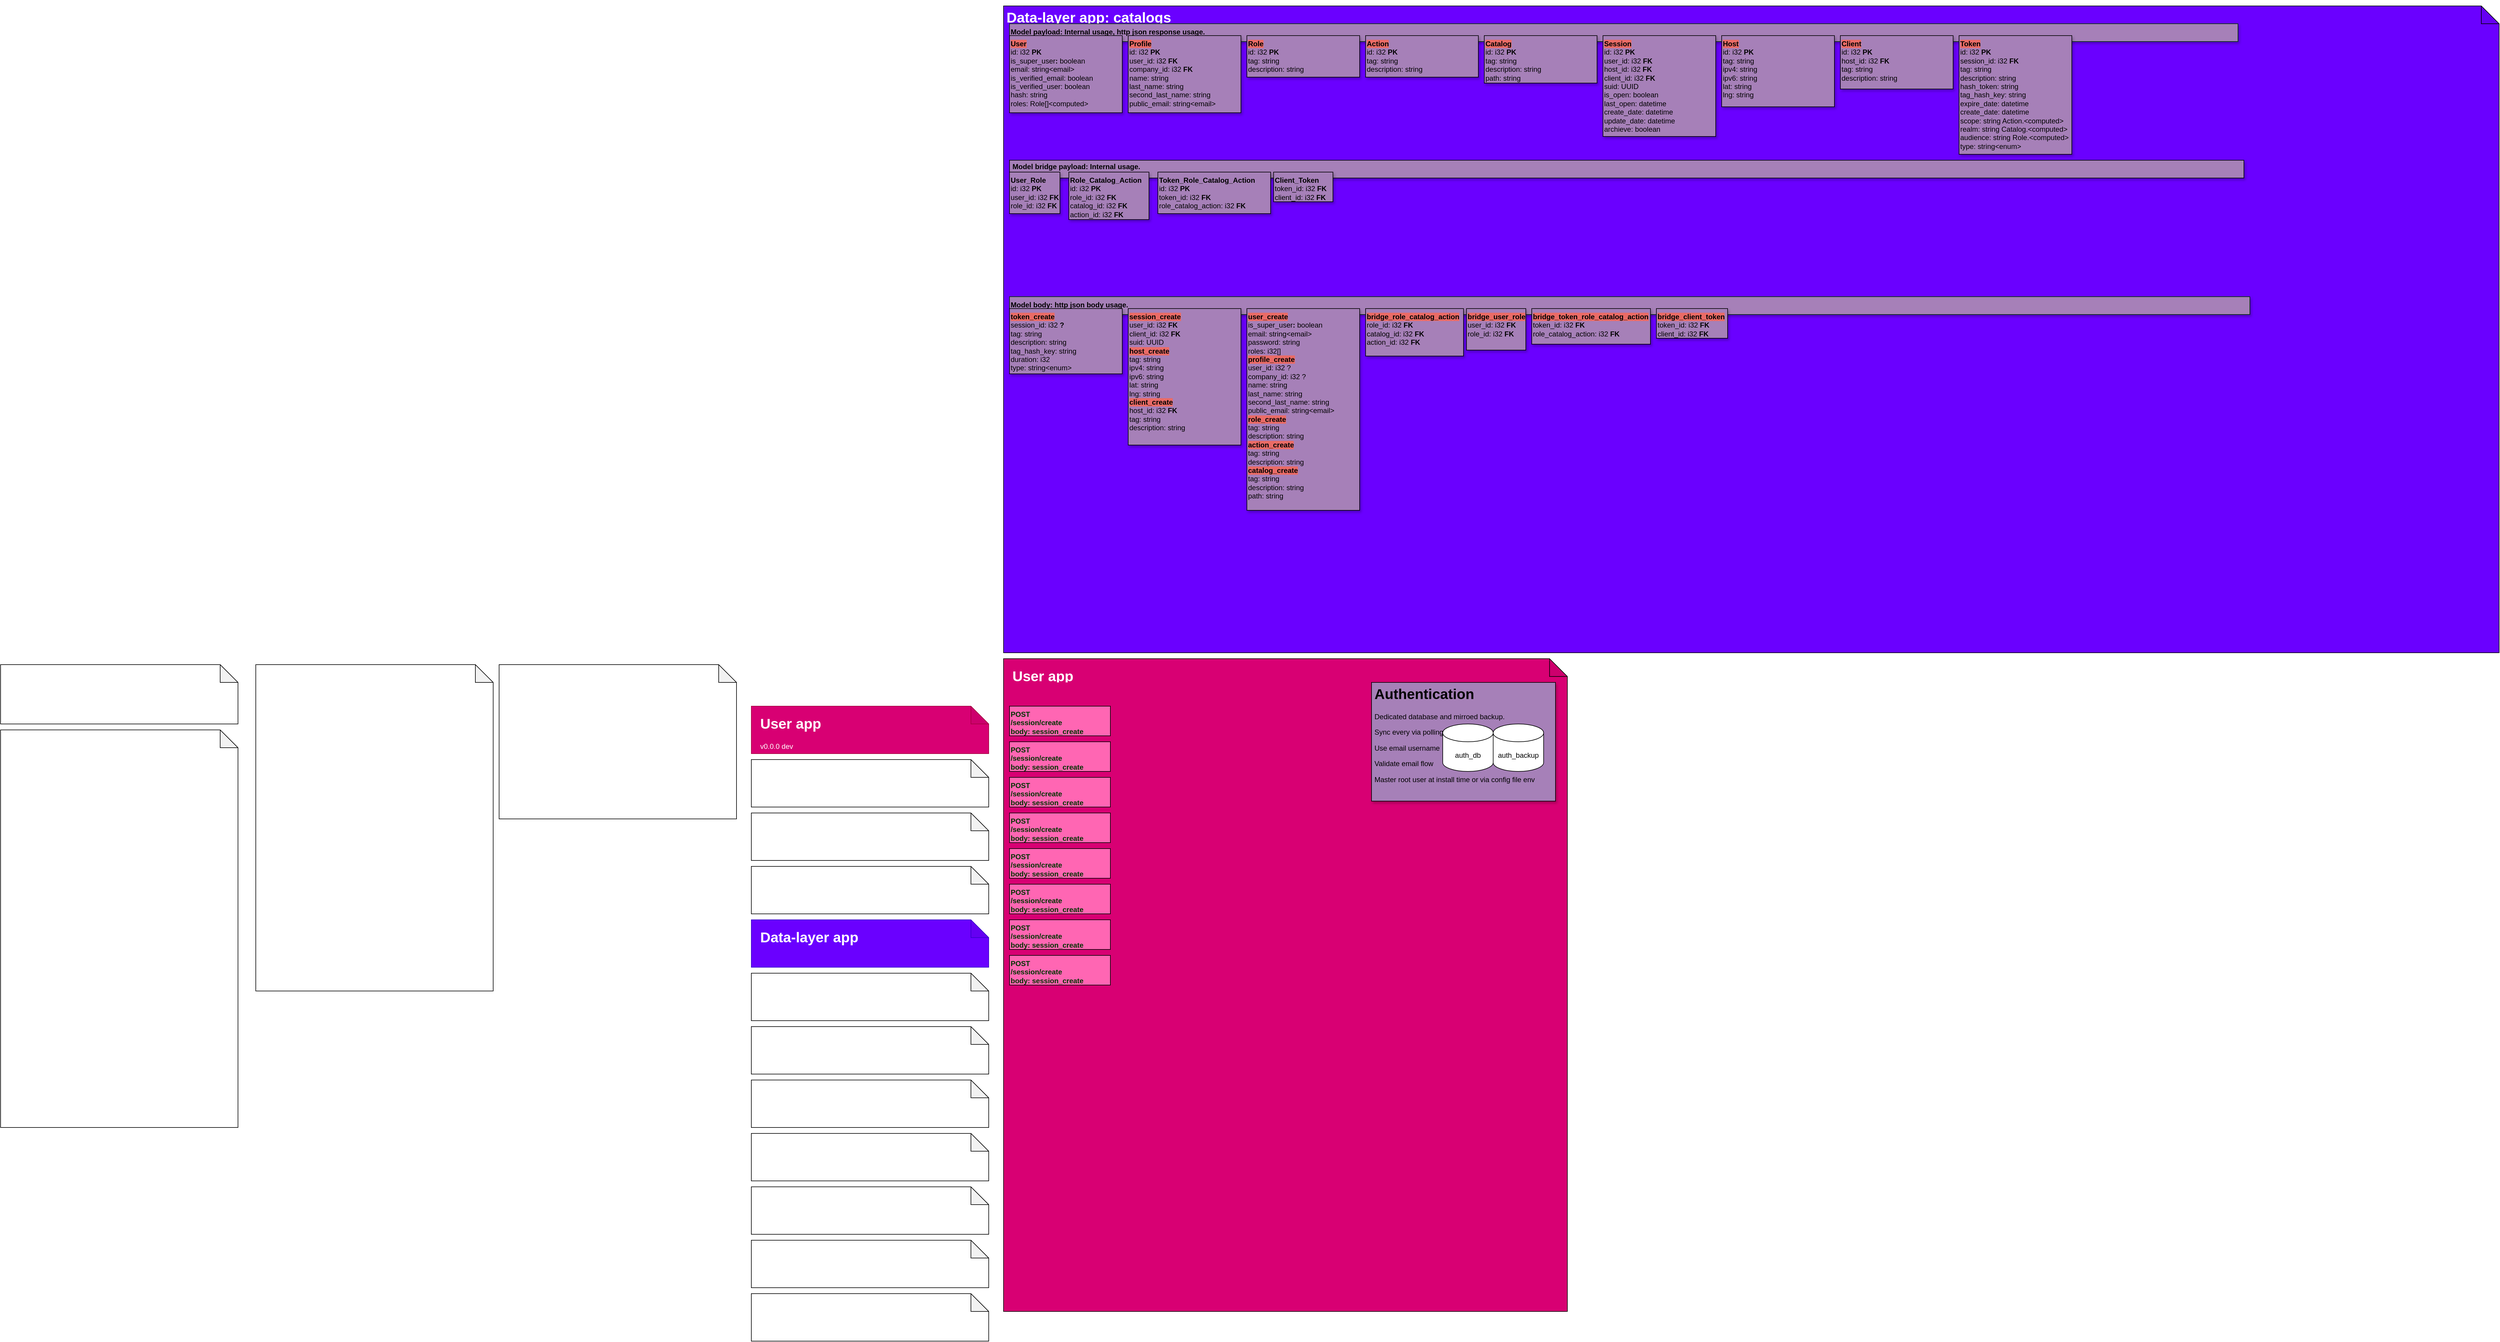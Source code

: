 <mxfile version="21.5.2" type="github">
  <diagram name="Page-1" id="CK9nf4KCI2I7pFjc9x5D">
    <mxGraphModel dx="1642" dy="3005" grid="1" gridSize="10" guides="1" tooltips="1" connect="1" arrows="1" fold="1" page="1" pageScale="1" pageWidth="850" pageHeight="1100" math="0" shadow="0">
      <root>
        <mxCell id="0" />
        <mxCell id="1" parent="0" />
        <mxCell id="qlUVa_-iQgWLDvTtryUB-4" value="" style="shape=note;whiteSpace=wrap;html=1;backgroundOutline=1;darkOpacity=0.05;fillColor=#6a00ff;fontColor=#ffffff;strokeColor=#000000;" parent="1" vertex="1">
          <mxGeometry x="1700" y="-1100" width="2520" height="1090" as="geometry" />
        </mxCell>
        <mxCell id="klHbuM8uDpRpoRBJuKRg-9" value="" style="shape=note;whiteSpace=wrap;html=1;backgroundOutline=1;darkOpacity=0.05;" parent="1" vertex="1">
          <mxGeometry x="440" y="10" width="400" height="550" as="geometry" />
        </mxCell>
        <mxCell id="klHbuM8uDpRpoRBJuKRg-10" value="&lt;h1&gt;Business rules&lt;/h1&gt;&lt;ol&gt;&lt;li&gt;Installed via wizard GUI / CLI tool.&lt;/li&gt;&lt;li&gt;Prompt to create super user at first run.&lt;/li&gt;&lt;li&gt;Automatically run migrations on run&lt;/li&gt;&lt;li&gt;Automatically detect changes in migrations sql files and restart server&lt;/li&gt;&lt;li&gt;Gracefully shutdown and restart &lt;/li&gt;&lt;li&gt;Full control over database&lt;/li&gt;&lt;li&gt;Real time database connection&lt;/li&gt;&lt;li&gt;Data analytics&lt;/li&gt;&lt;li&gt;Distinct back-end push notification from individual web app push notifications&lt;/li&gt;&lt;li&gt;Encryption ? pem access to console (dashboard)&lt;/li&gt;&lt;li&gt;idk some sort of orchestration to feature horizontal scaling... leave for future versions, start with vertical scaling only.&lt;br&gt;&lt;/li&gt;&lt;/ol&gt;&lt;div&gt;&lt;br&gt;&lt;/div&gt;&lt;div&gt;&lt;br&gt;&lt;/div&gt;" style="text;html=1;strokeColor=none;fillColor=none;spacing=5;spacingTop=-20;whiteSpace=wrap;overflow=hidden;rounded=0;fontColor=#ffffff;align=left;fontStyle=0;verticalAlign=top;" parent="1" vertex="1">
          <mxGeometry x="450" y="10" width="380" height="530" as="geometry" />
        </mxCell>
        <mxCell id="klHbuM8uDpRpoRBJuKRg-16" value="" style="shape=note;whiteSpace=wrap;html=1;backgroundOutline=1;darkOpacity=0.05;" parent="1" vertex="1">
          <mxGeometry x="10" y="10" width="400" height="100" as="geometry" />
        </mxCell>
        <mxCell id="klHbuM8uDpRpoRBJuKRg-18" value="&lt;h1&gt;Description&lt;/h1&gt;Opinionated, standalone, self hosted, flexible back-end as a service&amp;nbsp; + web dev suite. Written in rust." style="text;html=1;strokeColor=none;fillColor=none;spacing=5;spacingTop=-20;whiteSpace=wrap;overflow=hidden;rounded=0;fontColor=#ffffff;align=left;fontStyle=0;verticalAlign=top;" parent="1" vertex="1">
          <mxGeometry x="20" y="10" width="380" height="90" as="geometry" />
        </mxCell>
        <mxCell id="klHbuM8uDpRpoRBJuKRg-20" value="" style="shape=note;whiteSpace=wrap;html=1;backgroundOutline=1;darkOpacity=0.05;" parent="1" vertex="1">
          <mxGeometry x="10" y="120" width="400" height="670" as="geometry" />
        </mxCell>
        <mxCell id="klHbuM8uDpRpoRBJuKRg-21" value="&lt;h1&gt;Features&lt;br&gt;&lt;/h1&gt;&lt;div&gt;&lt;ul&gt;&lt;li&gt;Authentication, authorization, roles. &lt;br&gt;&lt;/li&gt;&lt;li&gt;PostgreSQL databases, real time snapshots, rest APIs. SQL First, ORM last.&lt;/li&gt;&lt;li&gt;Data layer interfacing. Share the same data layer with your favorite front-end (export JSON-like data structures, automatically generate widgets on studio based on data layer interfaces)&lt;br&gt;&lt;/li&gt;&lt;li&gt;Functions (lambda) (typescript with node, maybe Kotlin JVM )&lt;br&gt;&lt;/li&gt;&lt;li&gt;File storage&lt;/li&gt;&lt;li&gt;Web App manager (create, manage, deploy, configure web apps, create from template, create from scratch, use any web framework, transparent and vanilla deploy workflow assisted with GUI)&lt;br&gt;&lt;/li&gt;&lt;li&gt;Web App studio (builder)&lt;br&gt;&lt;/li&gt;&lt;li&gt;Push notifications suite. Includes simple message broker and out of the box push notifications.&lt;br&gt;&lt;/li&gt;&lt;li&gt;Web sockets suite&lt;/li&gt;&lt;li&gt;CI/CD pipelines (for web apps, functions, and external servers) &lt;br&gt;&lt;/li&gt;&lt;li&gt;GitHub integrations&lt;/li&gt;&lt;li&gt;OAuth for management and development teams&lt;/li&gt;&lt;li&gt;OAuth for end users&lt;/li&gt;&lt;li&gt;CMS out of the box (preset database, rest apis and template web app)&lt;/li&gt;&lt;li&gt;Extensible. Use the web app studio to start with a template or drag-drop common or custom widgets, extend the generated app from studio or create your own from scratch. Use this apps to extend the back-end or provide a service to your end users. Example app ideas: CMS app, CRM app, point of sale app, static website app, dynamic website app, e-commerce app, surveys app, employee messaging app, end user - employee trouble shooting messaging app, employee voice call app, real time GPS monitoring app, browser game app, download page app, file archiving app. &lt;br&gt;&lt;/li&gt;&lt;li&gt;Plugin (web apps) store&lt;/li&gt;&lt;li&gt;Customizable. Use the official dashboard, fork it or make your own UI from scratch.&lt;br&gt;&lt;/li&gt;&lt;/ul&gt;&lt;/div&gt;" style="text;html=1;strokeColor=none;fillColor=none;spacing=5;spacingTop=-20;whiteSpace=wrap;overflow=hidden;rounded=0;fontColor=#ffffff;align=left;fontStyle=0;verticalAlign=top;" parent="1" vertex="1">
          <mxGeometry x="20" y="120" width="380" height="650" as="geometry" />
        </mxCell>
        <mxCell id="YIyZL2ha0DixRXkV2q8q-3" value="" style="shape=note;whiteSpace=wrap;html=1;backgroundOutline=1;darkOpacity=0.05;" parent="1" vertex="1">
          <mxGeometry x="850" y="10" width="400" height="260" as="geometry" />
        </mxCell>
        <mxCell id="YIyZL2ha0DixRXkV2q8q-4" value="&lt;h1&gt;Requirements&lt;br&gt;&lt;/h1&gt;&lt;ul&gt;&lt;li&gt;The server ships with builtin features.&lt;br&gt;&lt;/li&gt;&lt;li&gt;The list of features shipped-in may change over time.&lt;/li&gt;&lt;li&gt;This base features are referred as &quot;&lt;b&gt;base apps&lt;/b&gt;&quot;. &lt;/li&gt;&lt;li&gt;User developed &quot;&lt;b&gt;web apps&quot; &lt;/b&gt;are expected to consume the &lt;b&gt;base apps&lt;/b&gt; resources. Like hosting app, file storage app, data layer app, etc.&lt;/li&gt;&lt;li&gt;Features that consist of whole projects are described in the scope of back-end and server-side code. &lt;/li&gt;&lt;li&gt;By design any business logic should be implemented in this server to avoid duplication of architecture layers.&lt;/li&gt;&lt;li&gt;Application logic is OK to be implemented and described on the specific project requirements.&lt;/li&gt;&lt;/ul&gt;&lt;div&gt;&lt;br&gt;&lt;/div&gt;&lt;br&gt;&lt;div&gt;&lt;br&gt;&lt;/div&gt;" style="text;html=1;strokeColor=none;fillColor=none;spacing=5;spacingTop=-20;whiteSpace=wrap;overflow=hidden;rounded=0;fontColor=#ffffff;align=left;fontStyle=0;verticalAlign=top;" parent="1" vertex="1">
          <mxGeometry x="860" y="10" width="380" height="250" as="geometry" />
        </mxCell>
        <mxCell id="YIyZL2ha0DixRXkV2q8q-7" value="" style="shape=note;whiteSpace=wrap;html=1;backgroundOutline=1;darkOpacity=0.05;fillColor=#d80073;fontColor=#ffffff;strokeColor=#A50040;" parent="1" vertex="1">
          <mxGeometry x="1275" y="80" width="400" height="80" as="geometry" />
        </mxCell>
        <mxCell id="fmhTsbL_tRKqL0MWWiDu-1" value="&lt;h1&gt;User app&lt;br&gt;&lt;/h1&gt;&lt;div&gt;v0.0.0 dev &lt;br&gt;&lt;/div&gt;&lt;br&gt;&lt;div&gt;&lt;br&gt;&lt;/div&gt;" style="text;html=1;strokeColor=none;fillColor=none;spacing=5;spacingTop=-20;whiteSpace=wrap;overflow=hidden;rounded=0;fontColor=#ffffff;align=left;fontStyle=0;verticalAlign=top;" parent="1" vertex="1">
          <mxGeometry x="1285" y="90" width="380" height="70" as="geometry" />
        </mxCell>
        <mxCell id="fmhTsbL_tRKqL0MWWiDu-2" value="" style="shape=note;whiteSpace=wrap;html=1;backgroundOutline=1;darkOpacity=0.05;" parent="1" vertex="1">
          <mxGeometry x="1275" y="170" width="400" height="80" as="geometry" />
        </mxCell>
        <mxCell id="fmhTsbL_tRKqL0MWWiDu-3" value="&lt;h1&gt;Storage app&lt;br&gt;&lt;/h1&gt;&lt;div&gt;&lt;br&gt;&lt;/div&gt;&lt;br&gt;&lt;div&gt;&lt;br&gt;&lt;/div&gt;" style="text;html=1;strokeColor=none;fillColor=none;spacing=5;spacingTop=-20;whiteSpace=wrap;overflow=hidden;rounded=0;fontColor=#ffffff;align=left;fontStyle=0;verticalAlign=top;" parent="1" vertex="1">
          <mxGeometry x="1285" y="180" width="380" height="60" as="geometry" />
        </mxCell>
        <mxCell id="fmhTsbL_tRKqL0MWWiDu-4" value="" style="shape=note;whiteSpace=wrap;html=1;backgroundOutline=1;darkOpacity=0.05;" parent="1" vertex="1">
          <mxGeometry x="1275" y="260" width="400" height="80" as="geometry" />
        </mxCell>
        <mxCell id="fmhTsbL_tRKqL0MWWiDu-5" value="&lt;h1&gt;Hosting app&lt;br&gt;&lt;/h1&gt;&lt;div&gt;&lt;br&gt;&lt;/div&gt;&lt;br&gt;&lt;div&gt;&lt;br&gt;&lt;/div&gt;" style="text;html=1;strokeColor=none;fillColor=none;spacing=5;spacingTop=-20;whiteSpace=wrap;overflow=hidden;rounded=0;fontColor=#ffffff;align=left;fontStyle=0;verticalAlign=top;" parent="1" vertex="1">
          <mxGeometry x="1285" y="270" width="380" height="60" as="geometry" />
        </mxCell>
        <mxCell id="fmhTsbL_tRKqL0MWWiDu-8" value="" style="shape=note;whiteSpace=wrap;html=1;backgroundOutline=1;darkOpacity=0.05;" parent="1" vertex="1">
          <mxGeometry x="1275" y="350" width="400" height="80" as="geometry" />
        </mxCell>
        <mxCell id="fmhTsbL_tRKqL0MWWiDu-9" value="&lt;h1&gt;Databases app&lt;br&gt;&lt;/h1&gt;&lt;div&gt;&lt;br&gt;&lt;/div&gt;&lt;br&gt;&lt;div&gt;&lt;br&gt;&lt;/div&gt;" style="text;html=1;strokeColor=none;fillColor=none;spacing=5;spacingTop=-20;whiteSpace=wrap;overflow=hidden;rounded=0;fontColor=#ffffff;align=left;fontStyle=0;verticalAlign=top;" parent="1" vertex="1">
          <mxGeometry x="1285" y="360" width="380" height="60" as="geometry" />
        </mxCell>
        <mxCell id="fmhTsbL_tRKqL0MWWiDu-10" value="" style="shape=note;whiteSpace=wrap;html=1;backgroundOutline=1;darkOpacity=0.05;fillColor=#6a00ff;fontColor=#ffffff;strokeColor=#3700CC;" parent="1" vertex="1">
          <mxGeometry x="1275" y="440" width="400" height="80" as="geometry" />
        </mxCell>
        <mxCell id="fmhTsbL_tRKqL0MWWiDu-11" value="&lt;h1&gt;Data-layer app&lt;br&gt;&lt;/h1&gt;&lt;div&gt;&lt;br&gt;&lt;/div&gt;&lt;br&gt;&lt;div&gt;&lt;br&gt;&lt;/div&gt;" style="text;html=1;strokeColor=none;fillColor=none;spacing=5;spacingTop=-20;whiteSpace=wrap;overflow=hidden;rounded=0;fontColor=#ffffff;align=left;fontStyle=0;verticalAlign=top;" parent="1" vertex="1">
          <mxGeometry x="1285" y="450" width="380" height="60" as="geometry" />
        </mxCell>
        <mxCell id="fmhTsbL_tRKqL0MWWiDu-12" value="" style="shape=note;whiteSpace=wrap;html=1;backgroundOutline=1;darkOpacity=0.05;" parent="1" vertex="1">
          <mxGeometry x="1275" y="530" width="400" height="80" as="geometry" />
        </mxCell>
        <mxCell id="fmhTsbL_tRKqL0MWWiDu-13" value="&lt;h1&gt;Web-apps app&lt;br&gt;&lt;/h1&gt;&lt;div&gt;&lt;br&gt;&lt;/div&gt;&lt;br&gt;&lt;div&gt;&lt;br&gt;&lt;/div&gt;" style="text;html=1;strokeColor=none;fillColor=none;spacing=5;spacingTop=-20;whiteSpace=wrap;overflow=hidden;rounded=0;fontColor=#ffffff;align=left;fontStyle=0;verticalAlign=top;" parent="1" vertex="1">
          <mxGeometry x="1285" y="540" width="380" height="60" as="geometry" />
        </mxCell>
        <mxCell id="fmhTsbL_tRKqL0MWWiDu-14" value="" style="shape=note;whiteSpace=wrap;html=1;backgroundOutline=1;darkOpacity=0.05;" parent="1" vertex="1">
          <mxGeometry x="1275" y="620" width="400" height="80" as="geometry" />
        </mxCell>
        <mxCell id="fmhTsbL_tRKqL0MWWiDu-15" value="&lt;h1&gt;Web-app Studio app&lt;br&gt;&lt;/h1&gt;&lt;div&gt;&lt;br&gt;&lt;/div&gt;&lt;br&gt;" style="text;html=1;strokeColor=none;fillColor=none;spacing=5;spacingTop=-20;whiteSpace=wrap;overflow=hidden;rounded=0;fontColor=#ffffff;align=left;fontStyle=0;verticalAlign=top;" parent="1" vertex="1">
          <mxGeometry x="1285" y="630" width="380" height="60" as="geometry" />
        </mxCell>
        <mxCell id="fmhTsbL_tRKqL0MWWiDu-16" value="" style="shape=note;whiteSpace=wrap;html=1;backgroundOutline=1;darkOpacity=0.05;" parent="1" vertex="1">
          <mxGeometry x="1275" y="710" width="400" height="80" as="geometry" />
        </mxCell>
        <mxCell id="fmhTsbL_tRKqL0MWWiDu-17" value="&lt;h1&gt;Functions app&lt;br&gt;&lt;/h1&gt;&lt;div&gt;&lt;br&gt;&lt;/div&gt;&lt;br&gt;&lt;div&gt;&lt;br&gt;&lt;/div&gt;" style="text;html=1;strokeColor=none;fillColor=none;spacing=5;spacingTop=-20;whiteSpace=wrap;overflow=hidden;rounded=0;fontColor=#ffffff;align=left;fontStyle=0;verticalAlign=top;" parent="1" vertex="1">
          <mxGeometry x="1285" y="720" width="380" height="60" as="geometry" />
        </mxCell>
        <mxCell id="fmhTsbL_tRKqL0MWWiDu-18" value="" style="shape=note;whiteSpace=wrap;html=1;backgroundOutline=1;darkOpacity=0.05;" parent="1" vertex="1">
          <mxGeometry x="1275" y="800" width="400" height="80" as="geometry" />
        </mxCell>
        <mxCell id="fmhTsbL_tRKqL0MWWiDu-19" value="&lt;h1&gt;Websockets app&lt;br&gt;&lt;/h1&gt;&lt;div&gt;&lt;br&gt;&lt;/div&gt;&lt;br&gt;&lt;div&gt;&lt;br&gt;&lt;/div&gt;" style="text;html=1;strokeColor=none;fillColor=none;spacing=5;spacingTop=-20;whiteSpace=wrap;overflow=hidden;rounded=0;fontColor=#ffffff;align=left;fontStyle=0;verticalAlign=top;" parent="1" vertex="1">
          <mxGeometry x="1285" y="810" width="380" height="60" as="geometry" />
        </mxCell>
        <mxCell id="fmhTsbL_tRKqL0MWWiDu-20" value="" style="shape=note;whiteSpace=wrap;html=1;backgroundOutline=1;darkOpacity=0.05;" parent="1" vertex="1">
          <mxGeometry x="1275" y="890" width="400" height="80" as="geometry" />
        </mxCell>
        <mxCell id="fmhTsbL_tRKqL0MWWiDu-21" value="&lt;h1&gt;CI/CD app&lt;br&gt;&lt;/h1&gt;&lt;div&gt;&lt;br&gt;&lt;/div&gt;&lt;br&gt;&lt;div&gt;&lt;br&gt;&lt;/div&gt;" style="text;html=1;strokeColor=none;fillColor=none;spacing=5;spacingTop=-20;whiteSpace=wrap;overflow=hidden;rounded=0;fontColor=#ffffff;align=left;fontStyle=0;verticalAlign=top;" parent="1" vertex="1">
          <mxGeometry x="1285" y="900" width="380" height="60" as="geometry" />
        </mxCell>
        <mxCell id="fmhTsbL_tRKqL0MWWiDu-22" value="" style="shape=note;whiteSpace=wrap;html=1;backgroundOutline=1;darkOpacity=0.05;" parent="1" vertex="1">
          <mxGeometry x="1275" y="980" width="400" height="80" as="geometry" />
        </mxCell>
        <mxCell id="fmhTsbL_tRKqL0MWWiDu-23" value="&lt;h1&gt;Push notifications app&lt;br&gt;&lt;/h1&gt;&lt;div&gt;&lt;br&gt;&lt;/div&gt;&lt;br&gt;&lt;div&gt;&lt;br&gt;&lt;/div&gt;" style="text;html=1;strokeColor=none;fillColor=none;spacing=5;spacingTop=-20;whiteSpace=wrap;overflow=hidden;rounded=0;fontColor=#ffffff;align=left;fontStyle=0;verticalAlign=top;" parent="1" vertex="1">
          <mxGeometry x="1285" y="990" width="380" height="60" as="geometry" />
        </mxCell>
        <mxCell id="fmhTsbL_tRKqL0MWWiDu-24" value="" style="shape=note;whiteSpace=wrap;html=1;backgroundOutline=1;darkOpacity=0.05;" parent="1" vertex="1">
          <mxGeometry x="1275" y="1070" width="400" height="80" as="geometry" />
        </mxCell>
        <mxCell id="fmhTsbL_tRKqL0MWWiDu-25" value="&lt;h1&gt;Plugins app&lt;br&gt;&lt;/h1&gt;&lt;div&gt;&lt;br&gt;&lt;/div&gt;&lt;br&gt;&lt;div&gt;&lt;br&gt;&lt;/div&gt;" style="text;html=1;strokeColor=none;fillColor=none;spacing=5;spacingTop=-20;whiteSpace=wrap;overflow=hidden;rounded=0;fontColor=#ffffff;align=left;fontStyle=0;verticalAlign=top;" parent="1" vertex="1">
          <mxGeometry x="1285" y="1080" width="380" height="60" as="geometry" />
        </mxCell>
        <mxCell id="fmhTsbL_tRKqL0MWWiDu-27" value="&lt;h1&gt;Base apps&lt;br&gt;&lt;/h1&gt;&lt;div&gt;&lt;br&gt;&lt;/div&gt;&lt;br&gt;&lt;div&gt;&lt;br&gt;&lt;/div&gt;" style="text;html=1;strokeColor=none;fillColor=none;spacing=5;spacingTop=-20;whiteSpace=wrap;overflow=hidden;rounded=0;fontColor=#ffffff;align=left;fontStyle=0;verticalAlign=top;" parent="1" vertex="1">
          <mxGeometry x="1275" y="10" width="380" height="60" as="geometry" />
        </mxCell>
        <mxCell id="qlUVa_-iQgWLDvTtryUB-1" value="" style="shape=note;whiteSpace=wrap;html=1;backgroundOutline=1;darkOpacity=0.05;fillColor=#d80073;fontColor=#ffffff;strokeColor=#000000;" parent="1" vertex="1">
          <mxGeometry x="1700" width="950" height="1100" as="geometry" />
        </mxCell>
        <mxCell id="qlUVa_-iQgWLDvTtryUB-2" value="&lt;h1&gt;User app&lt;/h1&gt;.&lt;b&gt; &lt;br&gt;&lt;/b&gt;&lt;div&gt;&lt;b&gt;&lt;br&gt;&lt;/b&gt;&lt;/div&gt;" style="text;html=1;strokeColor=none;fillColor=none;spacing=5;spacingTop=-20;whiteSpace=wrap;overflow=hidden;rounded=0;fontColor=#ffffff;align=left;fontStyle=0;verticalAlign=top;" parent="1" vertex="1">
          <mxGeometry x="1710" y="10" width="820" height="30" as="geometry" />
        </mxCell>
        <mxCell id="qlUVa_-iQgWLDvTtryUB-5" value="&lt;h1&gt;Data-layer app: catalogs&lt;br&gt;&lt;/h1&gt;&lt;div&gt;&lt;br&gt;&lt;/div&gt;&lt;br&gt;&lt;div&gt;:&lt;/div&gt;&lt;div&gt;&lt;br&gt;&lt;/div&gt;" style="text;html=1;strokeColor=none;fillColor=none;spacing=5;spacingTop=-20;whiteSpace=wrap;overflow=hidden;rounded=0;fontColor=#ffffff;align=left;fontStyle=0;verticalAlign=top;" parent="1" vertex="1">
          <mxGeometry x="1700" y="-1100" width="830" height="30" as="geometry" />
        </mxCell>
        <mxCell id="iaBh0g7A5b2rrNCw3fFz-6" value="" style="rounded=0;whiteSpace=wrap;html=1;fillColor=#FF66B3;fontColor=#ffffff;strokeColor=#000000;" vertex="1" parent="1">
          <mxGeometry x="1710" y="80" width="170" height="50" as="geometry" />
        </mxCell>
        <mxCell id="iaBh0g7A5b2rrNCw3fFz-18" value="&lt;div&gt;POST&lt;/div&gt;&lt;div&gt;/session/create&lt;/div&gt;&lt;div&gt;body: session_create&lt;br&gt;&lt;/div&gt;" style="text;html=1;strokeColor=none;fillColor=none;align=left;verticalAlign=top;whiteSpace=wrap;rounded=0;labelBorderColor=none;fontColor=#003300;fontStyle=1" vertex="1" parent="1">
          <mxGeometry x="1710" y="80" width="160" height="50" as="geometry" />
        </mxCell>
        <mxCell id="iaBh0g7A5b2rrNCw3fFz-19" value="Model payload: Internal usage, http json response usage." style="text;html=1;strokeColor=#003300;fillColor=#A680B8;align=left;verticalAlign=top;whiteSpace=wrap;rounded=0;fontStyle=1;fontColor=#000000;shadow=1;" vertex="1" parent="1">
          <mxGeometry x="1710" y="-1070" width="2070" height="30" as="geometry" />
        </mxCell>
        <mxCell id="qlUVa_-iQgWLDvTtryUB-20" value="&lt;span style=&quot;background-color: rgb(234, 107, 102);&quot;&gt;&lt;b&gt;User&lt;/b&gt;&lt;/span&gt;&lt;br&gt;&lt;div&gt;id: i32 &lt;b&gt;PK&lt;/b&gt;&lt;/div&gt;&lt;div&gt;is_super_user&lt;b&gt;: &lt;/b&gt;boolean&lt;br&gt;&lt;/div&gt;email: string&amp;lt;email&amp;gt;&lt;br&gt;is_verified_email: boolean&lt;br&gt;is_verified_user: boolean&lt;br&gt;hash: string&lt;br&gt;&lt;div&gt;roles: Role[]&amp;lt;computed&amp;gt;&lt;br&gt;&lt;/div&gt;" style="text;html=1;strokeColor=#000000;fillColor=#A680B8;align=left;verticalAlign=top;whiteSpace=wrap;rounded=0;labelPosition=center;verticalLabelPosition=middle;fontColor=#000000;shadow=1;" parent="1" vertex="1">
          <mxGeometry x="1710" y="-1050" width="190" height="130" as="geometry" />
        </mxCell>
        <mxCell id="iaBh0g7A5b2rrNCw3fFz-1" value="&lt;span style=&quot;background-color: rgb(234, 107, 102);&quot;&gt;&lt;b&gt;Session&lt;/b&gt;&lt;/span&gt;&lt;br&gt;&lt;div&gt;id: i32 &lt;b&gt;PK&lt;/b&gt;&lt;/div&gt;&lt;div&gt;user_id: i32 &lt;b&gt;FK&lt;/b&gt;&lt;/div&gt;&lt;div&gt;host_id: i32 &lt;b&gt;FK&lt;/b&gt;&lt;br&gt;client_id: i32 &lt;b&gt;FK&lt;/b&gt;&lt;b&gt;&lt;/b&gt;&lt;div&gt;suid: UUID&lt;/div&gt;&lt;/div&gt;&lt;div&gt;is_open: boolean&lt;/div&gt;&lt;div&gt;last_open: datetime&lt;b&gt;&lt;/b&gt;&lt;div&gt;create_date: datetime&lt;/div&gt;&lt;/div&gt;&lt;div&gt;update_date: datetime&lt;br&gt;&lt;/div&gt;&lt;div&gt;archieve: boolean&lt;/div&gt;&lt;div&gt;&lt;span style=&quot;background-color: rgb(234, 107, 102);&quot;&gt;&lt;br&gt;&lt;/span&gt;&lt;/div&gt;" style="text;html=1;strokeColor=#000000;fillColor=#A680B8;align=left;verticalAlign=top;whiteSpace=wrap;rounded=0;fontColor=#000000;shadow=1;" vertex="1" parent="1">
          <mxGeometry x="2710" y="-1050" width="190" height="170" as="geometry" />
        </mxCell>
        <mxCell id="iaBh0g7A5b2rrNCw3fFz-3" value="&lt;span style=&quot;background-color: rgb(234, 107, 102);&quot;&gt;&lt;b&gt;Host&lt;/b&gt;&lt;/span&gt;&lt;br&gt;&lt;div&gt;&lt;div&gt;id: i32 &lt;b&gt;PK&lt;/b&gt;&lt;/div&gt;&lt;div&gt;tag: string&lt;br&gt;&lt;/div&gt;ipv4: string&lt;br&gt;ipv6: string&lt;br&gt;lat: string&lt;br&gt;lng: string&lt;/div&gt;" style="text;html=1;strokeColor=#000000;fillColor=#A680B8;align=left;verticalAlign=top;whiteSpace=wrap;rounded=0;fontColor=#000000;shadow=1;" vertex="1" parent="1">
          <mxGeometry x="2910" y="-1050" width="190" height="120" as="geometry" />
        </mxCell>
        <mxCell id="iaBh0g7A5b2rrNCw3fFz-20" value="&lt;div&gt;&lt;br&gt;&lt;/div&gt;&lt;div&gt;&lt;b&gt;Model bridge payload: Internal usage.&lt;/b&gt;&lt;br&gt;&lt;/div&gt;" style="text;html=1;strokeColor=#000000;fillColor=#A680B8;spacing=5;spacingTop=-20;whiteSpace=wrap;overflow=hidden;rounded=0;fontColor=#000000;shadow=1;" vertex="1" parent="1">
          <mxGeometry x="1710" y="-840" width="2080" height="30" as="geometry" />
        </mxCell>
        <mxCell id="iaBh0g7A5b2rrNCw3fFz-29" value="&lt;div&gt;&lt;b&gt;Client_Token&lt;/b&gt;&lt;br&gt;&lt;/div&gt;&lt;div&gt;token_id: i32 &lt;b&gt;FK&lt;/b&gt;&lt;/div&gt;&lt;div&gt;client_id: i32 &lt;b&gt;FK&lt;/b&gt;&lt;/div&gt;" style="text;html=1;strokeColor=#000000;fillColor=#A680B8;align=left;verticalAlign=top;whiteSpace=wrap;rounded=0;fontColor=#000000;shadow=1;" vertex="1" parent="1">
          <mxGeometry x="2155" y="-820" width="100" height="50" as="geometry" />
        </mxCell>
        <mxCell id="iaBh0g7A5b2rrNCw3fFz-24" value="Model body: http json body usage." style="text;html=1;strokeColor=#003300;fillColor=#A680B8;align=left;verticalAlign=top;whiteSpace=wrap;rounded=0;fontStyle=1;fontColor=#000000;shadow=1;" vertex="1" parent="1">
          <mxGeometry x="1710" y="-610" width="2090" height="30" as="geometry" />
        </mxCell>
        <mxCell id="iaBh0g7A5b2rrNCw3fFz-25" value="&lt;div&gt;&lt;span style=&quot;background-color: rgb(234, 107, 102);&quot;&gt;&lt;b&gt;user_create&lt;/b&gt;&lt;/span&gt;&lt;br&gt;&lt;/div&gt;&lt;div&gt;is_super_user&lt;b&gt;: &lt;/b&gt;boolean&lt;br&gt;&lt;/div&gt;&lt;div&gt;email: string&amp;lt;email&amp;gt;&lt;/div&gt;&lt;div&gt;password: string&lt;/div&gt;&lt;div&gt;roles: i32[]&lt;br&gt;&lt;/div&gt;&lt;div&gt;&lt;span style=&quot;background-color: rgb(234, 107, 102);&quot;&gt;&lt;b&gt;profile_create&lt;/b&gt;&lt;/span&gt;&lt;/div&gt;user_id: i32 ?&lt;br&gt;company_id: i32 ?&lt;br&gt;name: string&lt;br&gt;last_name: string&lt;br&gt;second_last_name: string&lt;br&gt;&lt;div&gt;public_email: string&amp;lt;email&amp;gt;&lt;/div&gt;&lt;div&gt;&lt;span style=&quot;background-color: rgb(234, 107, 102);&quot;&gt;&lt;b&gt;role_create&lt;/b&gt;&lt;/span&gt;&lt;div&gt;tag: string&lt;/div&gt;&lt;/div&gt;&lt;div&gt;description: string&lt;/div&gt;&lt;div&gt;&lt;span style=&quot;background-color: rgb(234, 107, 102);&quot;&gt;&lt;b&gt;action_create&lt;/b&gt;&lt;/span&gt;&lt;/div&gt;&lt;div&gt;tag: string&lt;br&gt;&lt;/div&gt;&lt;div&gt;description: string&lt;/div&gt;&lt;div&gt;&lt;span style=&quot;background-color: rgb(234, 107, 102);&quot;&gt;&lt;b&gt;catalog_create&lt;/b&gt;&lt;/span&gt;&lt;/div&gt;&lt;div&gt;&lt;div&gt;tag: string&lt;br&gt;&lt;/div&gt;description: string&lt;/div&gt;&lt;div&gt;path: string&lt;br&gt;&lt;/div&gt;" style="text;html=1;strokeColor=#000000;fillColor=#A680B8;align=left;verticalAlign=top;whiteSpace=wrap;rounded=0;labelPosition=center;verticalLabelPosition=middle;fontColor=#000000;shadow=1;" vertex="1" parent="1">
          <mxGeometry x="2110" y="-590" width="190" height="340" as="geometry" />
        </mxCell>
        <mxCell id="iaBh0g7A5b2rrNCw3fFz-26" value="&lt;span style=&quot;background-color: rgb(234, 107, 102);&quot;&gt;&lt;b&gt;session_create&lt;/b&gt;&lt;/span&gt;&lt;br&gt;&lt;div&gt;user_id: i32 &lt;b&gt;FK&lt;/b&gt;&lt;br&gt;client_id: i32 &lt;b&gt;FK&lt;/b&gt;&lt;b&gt;&lt;/b&gt;&lt;div&gt;suid: UUID&lt;/div&gt;&lt;/div&gt;&lt;span style=&quot;background-color: rgb(234, 107, 102);&quot;&gt;&lt;b&gt;host_create&lt;/b&gt;&lt;/span&gt;&lt;br&gt;&lt;div&gt;&lt;div&gt;&lt;div&gt;tag: string&lt;br&gt;&lt;/div&gt;ipv4: string&lt;br&gt;ipv6: string&lt;br&gt;lat: string&lt;br&gt;lng: string&lt;/div&gt;&lt;span style=&quot;background-color: rgb(234, 107, 102);&quot;&gt;&lt;b&gt;client_create&lt;/b&gt;&lt;/span&gt;&lt;div&gt;host_id: i32 &lt;b&gt;FK&lt;/b&gt;&lt;/div&gt;&lt;div&gt;tag: string&lt;/div&gt;description: string&lt;/div&gt;" style="text;html=1;strokeColor=#000000;fillColor=#A680B8;align=left;verticalAlign=top;whiteSpace=wrap;rounded=0;fontColor=#000000;shadow=1;" vertex="1" parent="1">
          <mxGeometry x="1910" y="-590" width="190" height="230" as="geometry" />
        </mxCell>
        <mxCell id="iaBh0g7A5b2rrNCw3fFz-27" value="&lt;span style=&quot;background-color: rgb(234, 107, 102);&quot;&gt;&lt;b&gt;token_create&lt;/b&gt;&lt;/span&gt;&lt;br&gt;&lt;div&gt;&lt;div&gt;session_id: i32 &lt;b&gt;?&lt;/b&gt;&lt;/div&gt;&lt;/div&gt;&lt;div&gt;tag: string&lt;/div&gt;&lt;div&gt;description: string&lt;br&gt;&lt;/div&gt;tag_hash_key: string&lt;br&gt;duration: i32&lt;br&gt;&lt;div&gt;type: string&amp;lt;enum&amp;gt;&lt;/div&gt;" style="text;html=1;strokeColor=#000000;fillColor=#A680B8;align=left;verticalAlign=top;whiteSpace=wrap;rounded=0;fontColor=#000000;shadow=1;" vertex="1" parent="1">
          <mxGeometry x="1710" y="-590" width="190" height="110" as="geometry" />
        </mxCell>
        <mxCell id="iaBh0g7A5b2rrNCw3fFz-32" value="&lt;div&gt;&lt;span style=&quot;background-color: rgb(234, 107, 102);&quot;&gt;&lt;b&gt;bridge_user_role&lt;/b&gt;&lt;/span&gt;&lt;/div&gt;&lt;div&gt;user_id: i32 &lt;b&gt;FK&lt;/b&gt;&lt;/div&gt;&lt;div&gt;role_id: i32 &lt;b&gt;FK&lt;/b&gt;&lt;/div&gt;" style="text;html=1;strokeColor=#000000;fillColor=#A680B8;align=left;verticalAlign=top;whiteSpace=wrap;rounded=0;fontColor=#000000;shadow=1;" vertex="1" parent="1">
          <mxGeometry x="2480" y="-590" width="100" height="70" as="geometry" />
        </mxCell>
        <mxCell id="iaBh0g7A5b2rrNCw3fFz-33" value="&lt;span style=&quot;background-color: rgb(234, 107, 102);&quot;&gt;&lt;b&gt;bridge_role_catalog_action&lt;/b&gt;&lt;/span&gt;&lt;div&gt;&lt;div&gt;role_id: i32 &lt;b&gt;FK&lt;/b&gt;&lt;/div&gt;&lt;div&gt;catalog_id: i32 &lt;b&gt;FK&lt;/b&gt;&lt;/div&gt;&lt;div&gt;action_id: i32 &lt;b&gt;FK&lt;/b&gt;&lt;br&gt;&lt;b&gt;&lt;/b&gt;&lt;/div&gt;&lt;/div&gt;" style="text;html=1;strokeColor=#000000;fillColor=#A680B8;align=left;verticalAlign=top;whiteSpace=wrap;rounded=0;fontColor=#000000;shadow=1;" vertex="1" parent="1">
          <mxGeometry x="2310" y="-590" width="165" height="80" as="geometry" />
        </mxCell>
        <mxCell id="iaBh0g7A5b2rrNCw3fFz-35" value="&lt;div&gt;&lt;span style=&quot;background-color: rgb(234, 107, 102);&quot;&gt;&lt;b&gt;bridge_token_role_catalog_action&lt;/b&gt;&lt;/span&gt;&lt;/div&gt;&lt;div&gt;token_id: i32 &lt;b&gt;FK&lt;/b&gt;&lt;br&gt;&lt;/div&gt;&lt;div&gt;role_catalog_action: i32 &lt;b&gt;FK&lt;/b&gt;&lt;br&gt;&lt;/div&gt;" style="text;html=1;strokeColor=#000000;fillColor=#A680B8;align=left;verticalAlign=top;whiteSpace=wrap;rounded=0;fontColor=#000000;shadow=1;" vertex="1" parent="1">
          <mxGeometry x="2590" y="-590" width="200" height="60" as="geometry" />
        </mxCell>
        <mxCell id="iaBh0g7A5b2rrNCw3fFz-36" value="&lt;div&gt;&lt;span style=&quot;background-color: rgb(234, 107, 102);&quot;&gt;&lt;b&gt;bridge_client_token&lt;/b&gt;&lt;/span&gt;&lt;br&gt;&lt;/div&gt;&lt;div&gt;token_id: i32 &lt;b&gt;FK&lt;/b&gt;&lt;/div&gt;&lt;div&gt;client_id: i32 &lt;b&gt;FK&lt;/b&gt;&lt;/div&gt;" style="text;html=1;strokeColor=#000000;fillColor=#A680B8;align=left;verticalAlign=top;whiteSpace=wrap;rounded=0;fontColor=#000000;shadow=1;" vertex="1" parent="1">
          <mxGeometry x="2800" y="-590" width="120" height="50" as="geometry" />
        </mxCell>
        <mxCell id="iaBh0g7A5b2rrNCw3fFz-37" value="" style="rounded=0;whiteSpace=wrap;html=1;fillColor=#FF66B3;fontColor=#ffffff;strokeColor=#000000;" vertex="1" parent="1">
          <mxGeometry x="1710" y="140" width="170" height="50" as="geometry" />
        </mxCell>
        <mxCell id="iaBh0g7A5b2rrNCw3fFz-38" value="&lt;div&gt;POST&lt;/div&gt;&lt;div&gt;/session/create&lt;/div&gt;&lt;div&gt;body: session_create&lt;br&gt;&lt;/div&gt;" style="text;html=1;strokeColor=none;fillColor=none;align=left;verticalAlign=top;whiteSpace=wrap;rounded=0;labelBorderColor=none;fontColor=#003300;fontStyle=1" vertex="1" parent="1">
          <mxGeometry x="1710" y="140" width="160" height="50" as="geometry" />
        </mxCell>
        <mxCell id="iaBh0g7A5b2rrNCw3fFz-39" value="" style="rounded=0;whiteSpace=wrap;html=1;fillColor=#FF66B3;fontColor=#ffffff;strokeColor=#000000;" vertex="1" parent="1">
          <mxGeometry x="1710" y="200" width="170" height="50" as="geometry" />
        </mxCell>
        <mxCell id="iaBh0g7A5b2rrNCw3fFz-40" value="&lt;div&gt;POST&lt;/div&gt;&lt;div&gt;/session/create&lt;/div&gt;&lt;div&gt;body: session_create&lt;br&gt;&lt;/div&gt;" style="text;html=1;strokeColor=none;fillColor=none;align=left;verticalAlign=top;whiteSpace=wrap;rounded=0;labelBorderColor=none;fontColor=#003300;fontStyle=1" vertex="1" parent="1">
          <mxGeometry x="1710" y="200" width="160" height="50" as="geometry" />
        </mxCell>
        <mxCell id="iaBh0g7A5b2rrNCw3fFz-41" value="" style="rounded=0;whiteSpace=wrap;html=1;fillColor=#FF66B3;fontColor=#ffffff;strokeColor=#000000;" vertex="1" parent="1">
          <mxGeometry x="1710" y="260" width="170" height="50" as="geometry" />
        </mxCell>
        <mxCell id="iaBh0g7A5b2rrNCw3fFz-42" value="&lt;div&gt;POST&lt;/div&gt;&lt;div&gt;/session/create&lt;/div&gt;&lt;div&gt;body: session_create&lt;br&gt;&lt;/div&gt;" style="text;html=1;strokeColor=none;fillColor=none;align=left;verticalAlign=top;whiteSpace=wrap;rounded=0;labelBorderColor=none;fontColor=#003300;fontStyle=1" vertex="1" parent="1">
          <mxGeometry x="1710" y="260" width="160" height="50" as="geometry" />
        </mxCell>
        <mxCell id="iaBh0g7A5b2rrNCw3fFz-43" value="" style="rounded=0;whiteSpace=wrap;html=1;fillColor=#FF66B3;fontColor=#ffffff;strokeColor=#000000;" vertex="1" parent="1">
          <mxGeometry x="1710" y="320" width="170" height="50" as="geometry" />
        </mxCell>
        <mxCell id="iaBh0g7A5b2rrNCw3fFz-44" value="&lt;div&gt;POST&lt;/div&gt;&lt;div&gt;/session/create&lt;/div&gt;&lt;div&gt;body: session_create&lt;br&gt;&lt;/div&gt;" style="text;html=1;strokeColor=none;fillColor=none;align=left;verticalAlign=top;whiteSpace=wrap;rounded=0;labelBorderColor=none;fontColor=#003300;fontStyle=1" vertex="1" parent="1">
          <mxGeometry x="1710" y="320" width="160" height="50" as="geometry" />
        </mxCell>
        <mxCell id="iaBh0g7A5b2rrNCw3fFz-45" value="" style="rounded=0;whiteSpace=wrap;html=1;fillColor=#FF66B3;fontColor=#ffffff;strokeColor=#000000;" vertex="1" parent="1">
          <mxGeometry x="1710" y="380" width="170" height="50" as="geometry" />
        </mxCell>
        <mxCell id="iaBh0g7A5b2rrNCw3fFz-46" value="&lt;div&gt;POST&lt;/div&gt;&lt;div&gt;/session/create&lt;/div&gt;&lt;div&gt;body: session_create&lt;br&gt;&lt;/div&gt;" style="text;html=1;strokeColor=none;fillColor=none;align=left;verticalAlign=top;whiteSpace=wrap;rounded=0;labelBorderColor=none;fontColor=#003300;fontStyle=1" vertex="1" parent="1">
          <mxGeometry x="1710" y="380" width="160" height="50" as="geometry" />
        </mxCell>
        <mxCell id="iaBh0g7A5b2rrNCw3fFz-47" value="" style="rounded=0;whiteSpace=wrap;html=1;fillColor=#FF66B3;fontColor=#ffffff;strokeColor=#000000;" vertex="1" parent="1">
          <mxGeometry x="1710" y="440" width="170" height="50" as="geometry" />
        </mxCell>
        <mxCell id="iaBh0g7A5b2rrNCw3fFz-48" value="&lt;div&gt;POST&lt;/div&gt;&lt;div&gt;/session/create&lt;/div&gt;&lt;div&gt;body: session_create&lt;br&gt;&lt;/div&gt;" style="text;html=1;strokeColor=none;fillColor=none;align=left;verticalAlign=top;whiteSpace=wrap;rounded=0;labelBorderColor=none;fontColor=#003300;fontStyle=1" vertex="1" parent="1">
          <mxGeometry x="1710" y="440" width="160" height="50" as="geometry" />
        </mxCell>
        <mxCell id="iaBh0g7A5b2rrNCw3fFz-49" value="" style="rounded=0;whiteSpace=wrap;html=1;fillColor=#FF66B3;fontColor=#ffffff;strokeColor=#000000;" vertex="1" parent="1">
          <mxGeometry x="1710" y="500" width="170" height="50" as="geometry" />
        </mxCell>
        <mxCell id="iaBh0g7A5b2rrNCw3fFz-50" value="&lt;div&gt;POST&lt;/div&gt;&lt;div&gt;/session/create&lt;/div&gt;&lt;div&gt;body: session_create&lt;br&gt;&lt;/div&gt;" style="text;html=1;strokeColor=none;fillColor=none;align=left;verticalAlign=top;whiteSpace=wrap;rounded=0;labelBorderColor=none;fontColor=#003300;fontStyle=1" vertex="1" parent="1">
          <mxGeometry x="1710" y="500" width="160" height="50" as="geometry" />
        </mxCell>
        <mxCell id="qlUVa_-iQgWLDvTtryUB-9" value="&lt;h1&gt;Authentication&lt;/h1&gt;&lt;p&gt;Dedicated database and mirroed backup. &lt;br&gt;&lt;/p&gt;&lt;p&gt;Sync every via polling.&lt;br&gt;&lt;/p&gt;&lt;p&gt;Use email username&lt;/p&gt;&lt;p&gt;Validate email flow&lt;/p&gt;&lt;p&gt;Master root user at install time or via config file env&lt;/p&gt;&lt;p&gt;&lt;br&gt;&lt;/p&gt;&lt;b&gt;&lt;/b&gt;&lt;p&gt;&lt;br&gt;&lt;/p&gt;" style="text;html=1;strokeColor=#000000;fillColor=#A680B8;spacing=5;spacingTop=-20;whiteSpace=wrap;overflow=hidden;rounded=0;fontColor=#000000;shadow=1;" parent="1" vertex="1">
          <mxGeometry x="2320" y="40" width="310" height="200" as="geometry" />
        </mxCell>
        <mxCell id="iaBh0g7A5b2rrNCw3fFz-51" value="auth_backup" style="shape=cylinder3;whiteSpace=wrap;html=1;boundedLbl=1;backgroundOutline=1;size=15;" vertex="1" parent="1">
          <mxGeometry x="2525" y="110" width="85" height="80" as="geometry" />
        </mxCell>
        <mxCell id="iaBh0g7A5b2rrNCw3fFz-52" value="auth_db" style="shape=cylinder3;whiteSpace=wrap;html=1;boundedLbl=1;backgroundOutline=1;size=15;" vertex="1" parent="1">
          <mxGeometry x="2440" y="110" width="85" height="80" as="geometry" />
        </mxCell>
        <mxCell id="iaBh0g7A5b2rrNCw3fFz-53" value="&lt;span style=&quot;background-color: rgb(234, 107, 102);&quot;&gt;&lt;b&gt;Profile&lt;/b&gt;&lt;/span&gt;&lt;br&gt;id: i32 &lt;b&gt;PK&lt;/b&gt;&lt;br&gt;user_id: i32 &lt;b&gt;FK&lt;/b&gt;&lt;br&gt;company_id: i32 &lt;b&gt;FK&lt;/b&gt;&lt;br&gt;name: string&lt;br&gt;last_name: string&lt;br&gt;second_last_name: string&lt;br&gt;&lt;div&gt;public_email: string&amp;lt;email&amp;gt;&lt;/div&gt;" style="text;html=1;strokeColor=#000000;fillColor=#A680B8;align=left;verticalAlign=top;whiteSpace=wrap;rounded=0;fontColor=#000000;shadow=1;" vertex="1" parent="1">
          <mxGeometry x="1910" y="-1050" width="190" height="130" as="geometry" />
        </mxCell>
        <mxCell id="iaBh0g7A5b2rrNCw3fFz-54" value="&lt;span style=&quot;background-color: rgb(234, 107, 102);&quot;&gt;&lt;b&gt;Role&lt;/b&gt;&lt;/span&gt;&lt;div&gt;id: i32 &lt;b&gt;PK&lt;/b&gt;&lt;div&gt;tag: string&lt;/div&gt;&lt;/div&gt;&lt;div&gt;description: string&lt;/div&gt;&lt;div&gt;&lt;span style=&quot;background-color: rgb(234, 107, 102);&quot;&gt;&lt;br&gt;&lt;/span&gt;&lt;/div&gt;" style="text;html=1;strokeColor=#000000;fillColor=#A680B8;align=left;verticalAlign=top;whiteSpace=wrap;rounded=0;fontColor=#000000;shadow=1;" vertex="1" parent="1">
          <mxGeometry x="2110" y="-1050" width="190" height="70" as="geometry" />
        </mxCell>
        <mxCell id="iaBh0g7A5b2rrNCw3fFz-56" value="&lt;span style=&quot;background-color: rgb(234, 107, 102);&quot;&gt;&lt;b&gt;Client&lt;/b&gt;&lt;/span&gt;&lt;br&gt;&lt;div&gt;id: i32 &lt;b&gt;PK&lt;/b&gt;&lt;b&gt;&lt;/b&gt;&lt;b&gt;&lt;/b&gt;&lt;br&gt;&lt;b&gt;&lt;b&gt;&lt;/b&gt;&lt;/b&gt;&lt;div&gt;&lt;div&gt;host_id: i32 &lt;b&gt;FK&lt;/b&gt;&lt;/div&gt;&lt;/div&gt;&lt;/div&gt;&lt;div&gt;tag: string&lt;/div&gt;description: string" style="text;html=1;strokeColor=#000000;fillColor=#A680B8;align=left;verticalAlign=top;whiteSpace=wrap;rounded=0;fontColor=#000000;shadow=1;" vertex="1" parent="1">
          <mxGeometry x="3110" y="-1050" width="190" height="90" as="geometry" />
        </mxCell>
        <mxCell id="iaBh0g7A5b2rrNCw3fFz-57" value="&lt;span style=&quot;background-color: rgb(234, 107, 102);&quot;&gt;&lt;b&gt;Token&lt;/b&gt;&lt;/span&gt;&lt;br&gt;&lt;div&gt;id: i32 &lt;b&gt;PK&lt;/b&gt;&lt;div&gt;session_id: i32 &lt;b&gt;FK&lt;/b&gt;&lt;/div&gt;&lt;/div&gt;&lt;div&gt;tag: string&lt;/div&gt;&lt;div&gt;description: string&lt;br&gt;&lt;/div&gt;hash_token: string&lt;br&gt;tag_hash_key: string&lt;br&gt;expire_date: datetime&lt;br&gt;create_date: datetime&lt;br&gt;scope: string Action.&amp;lt;computed&amp;gt;&lt;div&gt;realm: string Catalog.&amp;lt;computed&amp;gt;&lt;/div&gt;&lt;div&gt;audience: string Role.&amp;lt;computed&amp;gt;&lt;br&gt;&lt;/div&gt;&lt;div&gt;type: string&amp;lt;enum&amp;gt;&lt;/div&gt;" style="text;html=1;strokeColor=#000000;fillColor=#A680B8;align=left;verticalAlign=top;whiteSpace=wrap;rounded=0;fontColor=#000000;shadow=1;" vertex="1" parent="1">
          <mxGeometry x="3310" y="-1050" width="190" height="200" as="geometry" />
        </mxCell>
        <mxCell id="iaBh0g7A5b2rrNCw3fFz-61" value="&lt;span style=&quot;background-color: rgb(234, 107, 102);&quot;&gt;&lt;b&gt;Action&lt;/b&gt;&lt;/span&gt;&lt;div&gt;&lt;div&gt;id: i32 &lt;b&gt;PK&lt;/b&gt;&lt;/div&gt;&lt;div&gt;tag: string&lt;br&gt;&lt;/div&gt;&lt;div&gt;description: string&lt;/div&gt;&lt;/div&gt;" style="text;html=1;strokeColor=#000000;fillColor=#A680B8;align=left;verticalAlign=top;whiteSpace=wrap;rounded=0;fontColor=#000000;shadow=1;" vertex="1" parent="1">
          <mxGeometry x="2310" y="-1050" width="190" height="70" as="geometry" />
        </mxCell>
        <mxCell id="iaBh0g7A5b2rrNCw3fFz-62" value="&lt;span style=&quot;background-color: rgb(234, 107, 102);&quot;&gt;&lt;/span&gt;&lt;div&gt;&lt;span style=&quot;background-color: rgb(234, 107, 102);&quot;&gt;&lt;b&gt;Catalog&lt;/b&gt;&lt;/span&gt;&lt;div&gt;&lt;div&gt;id: i32 &lt;b&gt;PK&lt;/b&gt;&lt;/div&gt;&lt;div&gt;tag: string&lt;br&gt;&lt;/div&gt;description: string&lt;/div&gt;path: string&lt;/div&gt;" style="text;html=1;strokeColor=#000000;fillColor=#A680B8;align=left;verticalAlign=top;whiteSpace=wrap;rounded=0;fontColor=#000000;shadow=1;" vertex="1" parent="1">
          <mxGeometry x="2510" y="-1050" width="190" height="80" as="geometry" />
        </mxCell>
        <mxCell id="iaBh0g7A5b2rrNCw3fFz-4" value="&lt;div&gt;&lt;b&gt;User_Role&lt;/b&gt;&lt;/div&gt;&lt;div&gt;id: i32 &lt;b&gt;PK&lt;/b&gt;&lt;/div&gt;&lt;div&gt;user_id: i32 &lt;b&gt;FK&lt;/b&gt;&lt;/div&gt;&lt;div&gt;role_id: i32 &lt;b&gt;FK&lt;/b&gt;&lt;/div&gt;" style="text;html=1;strokeColor=#000000;fillColor=#A680B8;align=left;verticalAlign=top;whiteSpace=wrap;rounded=0;fontColor=#000000;shadow=1;" vertex="1" parent="1">
          <mxGeometry x="1710" y="-820" width="85" height="70" as="geometry" />
        </mxCell>
        <mxCell id="iaBh0g7A5b2rrNCw3fFz-21" value="&lt;b&gt;Role_Catalog_Action&lt;/b&gt;&lt;div&gt;id: i32 &lt;b&gt;PK&lt;/b&gt;&lt;div&gt;role_id: i32 &lt;b&gt;FK&lt;/b&gt;&lt;/div&gt;&lt;div&gt;catalog_id: i32 &lt;b&gt;FK&lt;/b&gt;&lt;/div&gt;&lt;div&gt;action_id: i32 &lt;b&gt;FK&lt;/b&gt;&lt;br&gt;&lt;b&gt;&lt;/b&gt;&lt;/div&gt;&lt;/div&gt;" style="text;html=1;strokeColor=#000000;fillColor=#A680B8;align=left;verticalAlign=top;whiteSpace=wrap;rounded=0;fontColor=#000000;shadow=1;" vertex="1" parent="1">
          <mxGeometry x="1810" y="-820" width="135" height="80" as="geometry" />
        </mxCell>
        <mxCell id="iaBh0g7A5b2rrNCw3fFz-5" value="&lt;div&gt;&lt;b&gt;Token_Role_Catalog_Action&lt;/b&gt;&lt;/div&gt;&lt;div&gt;id: i32 &lt;b&gt;PK&lt;/b&gt;&lt;/div&gt;&lt;div&gt;token_id: i32 &lt;b&gt;FK&lt;/b&gt;&lt;br&gt;&lt;/div&gt;&lt;div&gt;role_catalog_action: i32 &lt;b&gt;FK&lt;/b&gt;&lt;br&gt;&lt;/div&gt;" style="text;html=1;strokeColor=#000000;fillColor=#A680B8;align=left;verticalAlign=top;whiteSpace=wrap;rounded=0;fontColor=#000000;shadow=1;" vertex="1" parent="1">
          <mxGeometry x="1960" y="-820" width="190" height="70" as="geometry" />
        </mxCell>
      </root>
    </mxGraphModel>
  </diagram>
</mxfile>
